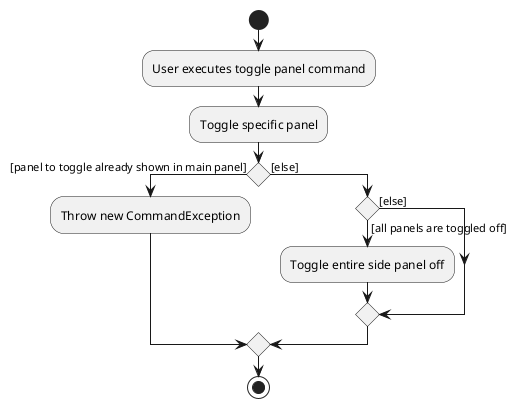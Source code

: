 @startuml
start
:User executes toggle panel command;
:Toggle specific panel;
if () then ([panel to toggle already shown in main panel])
        :Throw new CommandException;
    else ([else])
        if () then ([all panels are toggled off])
            :Toggle entire side panel off;
        else ([else])
        endif
    endif
stop

@enduml
